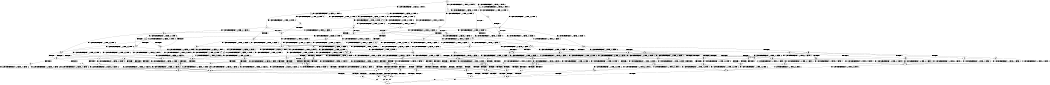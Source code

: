 digraph BCG {
size = "7, 10.5";
center = TRUE;
node [shape = circle];
0 [peripheries = 2];
0 -> 1 [label = "EX !0 !ATOMIC_EXCH_BRANCH (1, +1, TRUE, +0, 2, TRUE) !:0:"];
0 -> 2 [label = "EX !1 !ATOMIC_EXCH_BRANCH (1, +0, TRUE, +0, 1, TRUE) !:0:"];
0 -> 3 [label = "EX !2 !ATOMIC_EXCH_BRANCH (1, +0, FALSE, +0, 1, TRUE) !:0:"];
0 -> 4 [label = "EX !0 !ATOMIC_EXCH_BRANCH (1, +1, TRUE, +0, 2, TRUE) !:0:"];
1 -> 5 [label = "TERMINATE !0"];
2 -> 6 [label = "EX !0 !ATOMIC_EXCH_BRANCH (1, +1, TRUE, +0, 2, TRUE) !:0:"];
2 -> 7 [label = "EX !2 !ATOMIC_EXCH_BRANCH (1, +0, FALSE, +0, 1, TRUE) !:0:"];
2 -> 8 [label = "EX !0 !ATOMIC_EXCH_BRANCH (1, +1, TRUE, +0, 2, TRUE) !:0:"];
2 -> 2 [label = "EX !1 !ATOMIC_EXCH_BRANCH (1, +0, TRUE, +0, 1, TRUE) !:0:"];
3 -> 9 [label = "EX !0 !ATOMIC_EXCH_BRANCH (1, +1, TRUE, +0, 2, TRUE) !:0:"];
3 -> 10 [label = "EX !1 !ATOMIC_EXCH_BRANCH (1, +0, TRUE, +0, 1, TRUE) !:0:"];
3 -> 11 [label = "EX !0 !ATOMIC_EXCH_BRANCH (1, +1, TRUE, +0, 2, TRUE) !:0:"];
3 -> 3 [label = "EX !2 !ATOMIC_EXCH_BRANCH (1, +0, FALSE, +0, 1, TRUE) !:0:"];
4 -> 5 [label = "TERMINATE !0"];
4 -> 12 [label = "TERMINATE !0"];
4 -> 13 [label = "EX !1 !ATOMIC_EXCH_BRANCH (1, +0, TRUE, +0, 1, FALSE) !:0:"];
4 -> 14 [label = "EX !2 !ATOMIC_EXCH_BRANCH (1, +0, FALSE, +0, 1, FALSE) !:0:"];
5 -> 15 [label = "EX !1 !ATOMIC_EXCH_BRANCH (1, +0, TRUE, +0, 1, FALSE) !:1:"];
6 -> 16 [label = "TERMINATE !0"];
7 -> 17 [label = "EX !0 !ATOMIC_EXCH_BRANCH (1, +1, TRUE, +0, 2, TRUE) !:0:"];
7 -> 18 [label = "EX !0 !ATOMIC_EXCH_BRANCH (1, +1, TRUE, +0, 2, TRUE) !:0:"];
7 -> 7 [label = "EX !2 !ATOMIC_EXCH_BRANCH (1, +0, FALSE, +0, 1, TRUE) !:0:"];
7 -> 10 [label = "EX !1 !ATOMIC_EXCH_BRANCH (1, +0, TRUE, +0, 1, TRUE) !:0:"];
8 -> 16 [label = "TERMINATE !0"];
8 -> 19 [label = "TERMINATE !0"];
8 -> 20 [label = "EX !2 !ATOMIC_EXCH_BRANCH (1, +0, FALSE, +0, 1, FALSE) !:0:"];
8 -> 13 [label = "EX !1 !ATOMIC_EXCH_BRANCH (1, +0, TRUE, +0, 1, FALSE) !:0:"];
9 -> 21 [label = "TERMINATE !0"];
10 -> 17 [label = "EX !0 !ATOMIC_EXCH_BRANCH (1, +1, TRUE, +0, 2, TRUE) !:0:"];
10 -> 18 [label = "EX !0 !ATOMIC_EXCH_BRANCH (1, +1, TRUE, +0, 2, TRUE) !:0:"];
10 -> 7 [label = "EX !2 !ATOMIC_EXCH_BRANCH (1, +0, FALSE, +0, 1, TRUE) !:0:"];
10 -> 10 [label = "EX !1 !ATOMIC_EXCH_BRANCH (1, +0, TRUE, +0, 1, TRUE) !:0:"];
11 -> 21 [label = "TERMINATE !0"];
11 -> 22 [label = "TERMINATE !0"];
11 -> 23 [label = "EX !1 !ATOMIC_EXCH_BRANCH (1, +0, TRUE, +0, 1, FALSE) !:0:"];
11 -> 14 [label = "EX !2 !ATOMIC_EXCH_BRANCH (1, +0, FALSE, +0, 1, FALSE) !:0:"];
12 -> 15 [label = "EX !1 !ATOMIC_EXCH_BRANCH (1, +0, TRUE, +0, 1, FALSE) !:1:"];
12 -> 24 [label = "EX !1 !ATOMIC_EXCH_BRANCH (1, +0, TRUE, +0, 1, FALSE) !:1:"];
12 -> 25 [label = "EX !2 !ATOMIC_EXCH_BRANCH (1, +0, FALSE, +0, 1, FALSE) !:1:"];
13 -> 26 [label = "TERMINATE !0"];
13 -> 27 [label = "TERMINATE !0"];
13 -> 28 [label = "EX !2 !ATOMIC_EXCH_BRANCH (1, +0, FALSE, +0, 1, TRUE) !:0:"];
13 -> 29 [label = "EX !1 !ATOMIC_EXCH_BRANCH (1, +1, TRUE, +0, 3, TRUE) !:0:"];
14 -> 30 [label = "TERMINATE !0"];
14 -> 31 [label = "TERMINATE !2"];
14 -> 32 [label = "TERMINATE !0"];
14 -> 33 [label = "EX !1 !ATOMIC_EXCH_BRANCH (1, +0, TRUE, +0, 1, FALSE) !:0:"];
15 -> 34 [label = "EX !1 !ATOMIC_EXCH_BRANCH (1, +1, TRUE, +0, 3, TRUE) !:1:"];
16 -> 15 [label = "EX !1 !ATOMIC_EXCH_BRANCH (1, +0, TRUE, +0, 1, FALSE) !:1:"];
17 -> 35 [label = "TERMINATE !0"];
18 -> 35 [label = "TERMINATE !0"];
18 -> 36 [label = "TERMINATE !0"];
18 -> 20 [label = "EX !2 !ATOMIC_EXCH_BRANCH (1, +0, FALSE, +0, 1, FALSE) !:0:"];
18 -> 23 [label = "EX !1 !ATOMIC_EXCH_BRANCH (1, +0, TRUE, +0, 1, FALSE) !:0:"];
19 -> 15 [label = "EX !1 !ATOMIC_EXCH_BRANCH (1, +0, TRUE, +0, 1, FALSE) !:1:"];
19 -> 37 [label = "EX !2 !ATOMIC_EXCH_BRANCH (1, +0, FALSE, +0, 1, FALSE) !:1:"];
19 -> 24 [label = "EX !1 !ATOMIC_EXCH_BRANCH (1, +0, TRUE, +0, 1, FALSE) !:1:"];
20 -> 38 [label = "TERMINATE !0"];
20 -> 39 [label = "TERMINATE !2"];
20 -> 40 [label = "TERMINATE !0"];
20 -> 33 [label = "EX !1 !ATOMIC_EXCH_BRANCH (1, +0, TRUE, +0, 1, FALSE) !:0:"];
21 -> 41 [label = "EX !1 !ATOMIC_EXCH_BRANCH (1, +0, TRUE, +0, 1, FALSE) !:1:"];
22 -> 41 [label = "EX !1 !ATOMIC_EXCH_BRANCH (1, +0, TRUE, +0, 1, FALSE) !:1:"];
22 -> 42 [label = "EX !1 !ATOMIC_EXCH_BRANCH (1, +0, TRUE, +0, 1, FALSE) !:1:"];
22 -> 25 [label = "EX !2 !ATOMIC_EXCH_BRANCH (1, +0, FALSE, +0, 1, FALSE) !:1:"];
23 -> 43 [label = "TERMINATE !0"];
23 -> 44 [label = "TERMINATE !0"];
23 -> 28 [label = "EX !2 !ATOMIC_EXCH_BRANCH (1, +0, FALSE, +0, 1, TRUE) !:0:"];
23 -> 45 [label = "EX !1 !ATOMIC_EXCH_BRANCH (1, +1, TRUE, +0, 3, TRUE) !:0:"];
24 -> 34 [label = "EX !1 !ATOMIC_EXCH_BRANCH (1, +1, TRUE, +0, 3, TRUE) !:1:"];
24 -> 46 [label = "EX !2 !ATOMIC_EXCH_BRANCH (1, +0, FALSE, +0, 1, TRUE) !:1:"];
24 -> 47 [label = "EX !1 !ATOMIC_EXCH_BRANCH (1, +1, TRUE, +0, 3, TRUE) !:1:"];
25 -> 48 [label = "EX !1 !ATOMIC_EXCH_BRANCH (1, +0, TRUE, +0, 1, FALSE) !:1:"];
25 -> 49 [label = "TERMINATE !2"];
25 -> 50 [label = "EX !1 !ATOMIC_EXCH_BRANCH (1, +0, TRUE, +0, 1, FALSE) !:1:"];
26 -> 34 [label = "EX !1 !ATOMIC_EXCH_BRANCH (1, +1, TRUE, +0, 3, TRUE) !:1:"];
27 -> 34 [label = "EX !1 !ATOMIC_EXCH_BRANCH (1, +1, TRUE, +0, 3, TRUE) !:1:"];
27 -> 46 [label = "EX !2 !ATOMIC_EXCH_BRANCH (1, +0, FALSE, +0, 1, TRUE) !:1:"];
27 -> 47 [label = "EX !1 !ATOMIC_EXCH_BRANCH (1, +1, TRUE, +0, 3, TRUE) !:1:"];
28 -> 43 [label = "TERMINATE !0"];
28 -> 44 [label = "TERMINATE !0"];
28 -> 28 [label = "EX !2 !ATOMIC_EXCH_BRANCH (1, +0, FALSE, +0, 1, TRUE) !:0:"];
28 -> 45 [label = "EX !1 !ATOMIC_EXCH_BRANCH (1, +1, TRUE, +0, 3, TRUE) !:0:"];
29 -> 51 [label = "TERMINATE !0"];
29 -> 52 [label = "TERMINATE !1"];
29 -> 53 [label = "TERMINATE !0"];
29 -> 54 [label = "EX !2 !ATOMIC_EXCH_BRANCH (1, +0, FALSE, +0, 1, FALSE) !:0:"];
30 -> 48 [label = "EX !1 !ATOMIC_EXCH_BRANCH (1, +0, TRUE, +0, 1, FALSE) !:1:"];
31 -> 55 [label = "TERMINATE !0"];
31 -> 56 [label = "TERMINATE !0"];
31 -> 57 [label = "EX !1 !ATOMIC_EXCH_BRANCH (1, +0, TRUE, +0, 1, FALSE) !:0:"];
32 -> 48 [label = "EX !1 !ATOMIC_EXCH_BRANCH (1, +0, TRUE, +0, 1, FALSE) !:1:"];
32 -> 49 [label = "TERMINATE !2"];
32 -> 50 [label = "EX !1 !ATOMIC_EXCH_BRANCH (1, +0, TRUE, +0, 1, FALSE) !:1:"];
33 -> 58 [label = "TERMINATE !0"];
33 -> 59 [label = "TERMINATE !2"];
33 -> 60 [label = "TERMINATE !0"];
33 -> 61 [label = "EX !1 !ATOMIC_EXCH_BRANCH (1, +1, TRUE, +0, 3, TRUE) !:0:"];
34 -> 62 [label = "TERMINATE !1"];
35 -> 41 [label = "EX !1 !ATOMIC_EXCH_BRANCH (1, +0, TRUE, +0, 1, FALSE) !:1:"];
36 -> 41 [label = "EX !1 !ATOMIC_EXCH_BRANCH (1, +0, TRUE, +0, 1, FALSE) !:1:"];
36 -> 37 [label = "EX !2 !ATOMIC_EXCH_BRANCH (1, +0, FALSE, +0, 1, FALSE) !:1:"];
36 -> 42 [label = "EX !1 !ATOMIC_EXCH_BRANCH (1, +0, TRUE, +0, 1, FALSE) !:1:"];
37 -> 48 [label = "EX !1 !ATOMIC_EXCH_BRANCH (1, +0, TRUE, +0, 1, FALSE) !:1:"];
37 -> 63 [label = "TERMINATE !2"];
37 -> 50 [label = "EX !1 !ATOMIC_EXCH_BRANCH (1, +0, TRUE, +0, 1, FALSE) !:1:"];
38 -> 48 [label = "EX !1 !ATOMIC_EXCH_BRANCH (1, +0, TRUE, +0, 1, FALSE) !:1:"];
39 -> 64 [label = "TERMINATE !0"];
39 -> 65 [label = "TERMINATE !0"];
39 -> 57 [label = "EX !1 !ATOMIC_EXCH_BRANCH (1, +0, TRUE, +0, 1, FALSE) !:0:"];
40 -> 48 [label = "EX !1 !ATOMIC_EXCH_BRANCH (1, +0, TRUE, +0, 1, FALSE) !:1:"];
40 -> 63 [label = "TERMINATE !2"];
40 -> 50 [label = "EX !1 !ATOMIC_EXCH_BRANCH (1, +0, TRUE, +0, 1, FALSE) !:1:"];
41 -> 66 [label = "EX !1 !ATOMIC_EXCH_BRANCH (1, +1, TRUE, +0, 3, TRUE) !:1:"];
42 -> 66 [label = "EX !1 !ATOMIC_EXCH_BRANCH (1, +1, TRUE, +0, 3, TRUE) !:1:"];
42 -> 46 [label = "EX !2 !ATOMIC_EXCH_BRANCH (1, +0, FALSE, +0, 1, TRUE) !:1:"];
42 -> 67 [label = "EX !1 !ATOMIC_EXCH_BRANCH (1, +1, TRUE, +0, 3, TRUE) !:1:"];
43 -> 66 [label = "EX !1 !ATOMIC_EXCH_BRANCH (1, +1, TRUE, +0, 3, TRUE) !:1:"];
44 -> 66 [label = "EX !1 !ATOMIC_EXCH_BRANCH (1, +1, TRUE, +0, 3, TRUE) !:1:"];
44 -> 46 [label = "EX !2 !ATOMIC_EXCH_BRANCH (1, +0, FALSE, +0, 1, TRUE) !:1:"];
44 -> 67 [label = "EX !1 !ATOMIC_EXCH_BRANCH (1, +1, TRUE, +0, 3, TRUE) !:1:"];
45 -> 68 [label = "TERMINATE !0"];
45 -> 69 [label = "TERMINATE !1"];
45 -> 70 [label = "TERMINATE !0"];
45 -> 54 [label = "EX !2 !ATOMIC_EXCH_BRANCH (1, +0, FALSE, +0, 1, FALSE) !:0:"];
46 -> 66 [label = "EX !1 !ATOMIC_EXCH_BRANCH (1, +1, TRUE, +0, 3, TRUE) !:1:"];
46 -> 46 [label = "EX !2 !ATOMIC_EXCH_BRANCH (1, +0, FALSE, +0, 1, TRUE) !:1:"];
46 -> 67 [label = "EX !1 !ATOMIC_EXCH_BRANCH (1, +1, TRUE, +0, 3, TRUE) !:1:"];
47 -> 62 [label = "TERMINATE !1"];
47 -> 71 [label = "TERMINATE !1"];
47 -> 72 [label = "EX !2 !ATOMIC_EXCH_BRANCH (1, +0, FALSE, +0, 1, FALSE) !:1:"];
48 -> 73 [label = "EX !1 !ATOMIC_EXCH_BRANCH (1, +1, TRUE, +0, 3, TRUE) !:1:"];
49 -> 74 [label = "EX !1 !ATOMIC_EXCH_BRANCH (1, +0, TRUE, +0, 1, FALSE) !:1:"];
49 -> 75 [label = "EX !1 !ATOMIC_EXCH_BRANCH (1, +0, TRUE, +0, 1, FALSE) !:1:"];
50 -> 73 [label = "EX !1 !ATOMIC_EXCH_BRANCH (1, +1, TRUE, +0, 3, TRUE) !:1:"];
50 -> 76 [label = "TERMINATE !2"];
50 -> 77 [label = "EX !1 !ATOMIC_EXCH_BRANCH (1, +1, TRUE, +0, 3, TRUE) !:1:"];
51 -> 62 [label = "TERMINATE !1"];
52 -> 78 [label = "TERMINATE !0"];
52 -> 79 [label = "TERMINATE !0"];
52 -> 80 [label = "EX !2 !ATOMIC_EXCH_BRANCH (1, +0, FALSE, +0, 1, FALSE) !:0:"];
53 -> 62 [label = "TERMINATE !1"];
53 -> 71 [label = "TERMINATE !1"];
53 -> 72 [label = "EX !2 !ATOMIC_EXCH_BRANCH (1, +0, FALSE, +0, 1, FALSE) !:1:"];
54 -> 81 [label = "TERMINATE !0"];
54 -> 82 [label = "TERMINATE !1"];
54 -> 83 [label = "TERMINATE !2"];
54 -> 84 [label = "TERMINATE !0"];
55 -> 74 [label = "EX !1 !ATOMIC_EXCH_BRANCH (1, +0, TRUE, +0, 1, FALSE) !:1:"];
56 -> 74 [label = "EX !1 !ATOMIC_EXCH_BRANCH (1, +0, TRUE, +0, 1, FALSE) !:1:"];
56 -> 75 [label = "EX !1 !ATOMIC_EXCH_BRANCH (1, +0, TRUE, +0, 1, FALSE) !:1:"];
57 -> 85 [label = "TERMINATE !0"];
57 -> 86 [label = "TERMINATE !0"];
57 -> 87 [label = "EX !1 !ATOMIC_EXCH_BRANCH (1, +1, TRUE, +0, 3, TRUE) !:0:"];
58 -> 73 [label = "EX !1 !ATOMIC_EXCH_BRANCH (1, +1, TRUE, +0, 3, TRUE) !:1:"];
59 -> 85 [label = "TERMINATE !0"];
59 -> 86 [label = "TERMINATE !0"];
59 -> 87 [label = "EX !1 !ATOMIC_EXCH_BRANCH (1, +1, TRUE, +0, 3, TRUE) !:0:"];
60 -> 73 [label = "EX !1 !ATOMIC_EXCH_BRANCH (1, +1, TRUE, +0, 3, TRUE) !:1:"];
60 -> 76 [label = "TERMINATE !2"];
60 -> 77 [label = "EX !1 !ATOMIC_EXCH_BRANCH (1, +1, TRUE, +0, 3, TRUE) !:1:"];
61 -> 81 [label = "TERMINATE !0"];
61 -> 82 [label = "TERMINATE !1"];
61 -> 83 [label = "TERMINATE !2"];
61 -> 84 [label = "TERMINATE !0"];
62 -> 88 [label = "EX !2 !ATOMIC_EXCH_BRANCH (1, +0, FALSE, +0, 1, FALSE) !:2:"];
63 -> 74 [label = "EX !1 !ATOMIC_EXCH_BRANCH (1, +0, TRUE, +0, 1, FALSE) !:1:"];
63 -> 75 [label = "EX !1 !ATOMIC_EXCH_BRANCH (1, +0, TRUE, +0, 1, FALSE) !:1:"];
64 -> 74 [label = "EX !1 !ATOMIC_EXCH_BRANCH (1, +0, TRUE, +0, 1, FALSE) !:1:"];
65 -> 74 [label = "EX !1 !ATOMIC_EXCH_BRANCH (1, +0, TRUE, +0, 1, FALSE) !:1:"];
65 -> 75 [label = "EX !1 !ATOMIC_EXCH_BRANCH (1, +0, TRUE, +0, 1, FALSE) !:1:"];
66 -> 89 [label = "TERMINATE !1"];
67 -> 89 [label = "TERMINATE !1"];
67 -> 90 [label = "TERMINATE !1"];
67 -> 72 [label = "EX !2 !ATOMIC_EXCH_BRANCH (1, +0, FALSE, +0, 1, FALSE) !:1:"];
68 -> 89 [label = "TERMINATE !1"];
69 -> 91 [label = "TERMINATE !0"];
69 -> 92 [label = "TERMINATE !0"];
69 -> 80 [label = "EX !2 !ATOMIC_EXCH_BRANCH (1, +0, FALSE, +0, 1, FALSE) !:0:"];
70 -> 89 [label = "TERMINATE !1"];
70 -> 90 [label = "TERMINATE !1"];
70 -> 72 [label = "EX !2 !ATOMIC_EXCH_BRANCH (1, +0, FALSE, +0, 1, FALSE) !:1:"];
71 -> 88 [label = "EX !2 !ATOMIC_EXCH_BRANCH (1, +0, FALSE, +0, 1, FALSE) !:2:"];
71 -> 93 [label = "EX !2 !ATOMIC_EXCH_BRANCH (1, +0, FALSE, +0, 1, FALSE) !:2:"];
72 -> 94 [label = "TERMINATE !2"];
72 -> 95 [label = "TERMINATE !1"];
72 -> 96 [label = "TERMINATE !2"];
73 -> 94 [label = "TERMINATE !2"];
74 -> 97 [label = "EX !1 !ATOMIC_EXCH_BRANCH (1, +1, TRUE, +0, 3, TRUE) !:1:"];
75 -> 97 [label = "EX !1 !ATOMIC_EXCH_BRANCH (1, +1, TRUE, +0, 3, TRUE) !:1:"];
75 -> 98 [label = "EX !1 !ATOMIC_EXCH_BRANCH (1, +1, TRUE, +0, 3, TRUE) !:1:"];
76 -> 97 [label = "EX !1 !ATOMIC_EXCH_BRANCH (1, +1, TRUE, +0, 3, TRUE) !:1:"];
76 -> 98 [label = "EX !1 !ATOMIC_EXCH_BRANCH (1, +1, TRUE, +0, 3, TRUE) !:1:"];
77 -> 94 [label = "TERMINATE !2"];
77 -> 95 [label = "TERMINATE !1"];
77 -> 96 [label = "TERMINATE !2"];
78 -> 88 [label = "EX !2 !ATOMIC_EXCH_BRANCH (1, +0, FALSE, +0, 1, FALSE) !:2:"];
79 -> 88 [label = "EX !2 !ATOMIC_EXCH_BRANCH (1, +0, FALSE, +0, 1, FALSE) !:2:"];
79 -> 93 [label = "EX !2 !ATOMIC_EXCH_BRANCH (1, +0, FALSE, +0, 1, FALSE) !:2:"];
80 -> 99 [label = "TERMINATE !0"];
80 -> 100 [label = "TERMINATE !2"];
80 -> 101 [label = "TERMINATE !0"];
81 -> 94 [label = "TERMINATE !2"];
82 -> 99 [label = "TERMINATE !0"];
82 -> 100 [label = "TERMINATE !2"];
82 -> 101 [label = "TERMINATE !0"];
83 -> 102 [label = "TERMINATE !0"];
83 -> 100 [label = "TERMINATE !1"];
83 -> 103 [label = "TERMINATE !0"];
84 -> 94 [label = "TERMINATE !2"];
84 -> 95 [label = "TERMINATE !1"];
84 -> 96 [label = "TERMINATE !2"];
85 -> 97 [label = "EX !1 !ATOMIC_EXCH_BRANCH (1, +1, TRUE, +0, 3, TRUE) !:1:"];
86 -> 97 [label = "EX !1 !ATOMIC_EXCH_BRANCH (1, +1, TRUE, +0, 3, TRUE) !:1:"];
86 -> 98 [label = "EX !1 !ATOMIC_EXCH_BRANCH (1, +1, TRUE, +0, 3, TRUE) !:1:"];
87 -> 102 [label = "TERMINATE !0"];
87 -> 100 [label = "TERMINATE !1"];
87 -> 103 [label = "TERMINATE !0"];
88 -> 104 [label = "TERMINATE !2"];
89 -> 88 [label = "EX !2 !ATOMIC_EXCH_BRANCH (1, +0, FALSE, +0, 1, FALSE) !:2:"];
90 -> 88 [label = "EX !2 !ATOMIC_EXCH_BRANCH (1, +0, FALSE, +0, 1, FALSE) !:2:"];
90 -> 93 [label = "EX !2 !ATOMIC_EXCH_BRANCH (1, +0, FALSE, +0, 1, FALSE) !:2:"];
91 -> 88 [label = "EX !2 !ATOMIC_EXCH_BRANCH (1, +0, FALSE, +0, 1, FALSE) !:2:"];
92 -> 88 [label = "EX !2 !ATOMIC_EXCH_BRANCH (1, +0, FALSE, +0, 1, FALSE) !:2:"];
92 -> 93 [label = "EX !2 !ATOMIC_EXCH_BRANCH (1, +0, FALSE, +0, 1, FALSE) !:2:"];
93 -> 104 [label = "TERMINATE !2"];
93 -> 105 [label = "TERMINATE !2"];
94 -> 106 [label = "TERMINATE !1"];
95 -> 104 [label = "TERMINATE !2"];
95 -> 105 [label = "TERMINATE !2"];
96 -> 106 [label = "TERMINATE !1"];
96 -> 107 [label = "TERMINATE !1"];
97 -> 106 [label = "TERMINATE !1"];
98 -> 106 [label = "TERMINATE !1"];
98 -> 107 [label = "TERMINATE !1"];
99 -> 104 [label = "TERMINATE !2"];
100 -> 108 [label = "TERMINATE !0"];
100 -> 109 [label = "TERMINATE !0"];
101 -> 104 [label = "TERMINATE !2"];
101 -> 105 [label = "TERMINATE !2"];
102 -> 106 [label = "TERMINATE !1"];
103 -> 106 [label = "TERMINATE !1"];
103 -> 107 [label = "TERMINATE !1"];
104 -> 110 [label = "exit"];
105 -> 110 [label = "exit"];
106 -> 110 [label = "exit"];
107 -> 110 [label = "exit"];
108 -> 110 [label = "exit"];
109 -> 110 [label = "exit"];
}
